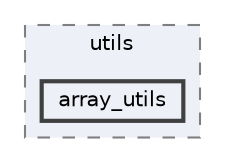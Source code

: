 digraph "src/utils/array_utils"
{
 // LATEX_PDF_SIZE
  bgcolor="transparent";
  edge [fontname=Helvetica,fontsize=10,labelfontname=Helvetica,labelfontsize=10];
  node [fontname=Helvetica,fontsize=10,shape=box,height=0.2,width=0.4];
  compound=true
  subgraph clusterdir_313caf1132e152dd9b58bea13a4052ca {
    graph [ bgcolor="#edf0f7", pencolor="grey50", label="utils", fontname=Helvetica,fontsize=10 style="filled,dashed", URL="dir_313caf1132e152dd9b58bea13a4052ca.html",tooltip=""]
  dir_76d496c95e6de2f686b0d8518c2eedeb [label="array_utils", fillcolor="#edf0f7", color="grey25", style="filled,bold", URL="dir_76d496c95e6de2f686b0d8518c2eedeb.html",tooltip=""];
  }
}
